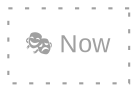 digraph {
    node [fontname="Arial"; fontsize="12";];
    edge [fontname="Arial"; fontsize="12";];
    bgcolor="transparent";
    comment=" ";
    fontname="Arial";
    fontsize="12";
    rankdir="TD";
    ranksep="0.5";
    1 [class="event td408927559ee23e3"; color="#A0A0A0FF"; fontcolor="#A0A0A0FF"; id="Z2025-06-15-0"; label=<🎭 Now>; penwidth="1"; shape="box"; style="dotted"; tooltip="Sun Jun 15 2025\n0 Tage bis now\n0 Tage seit 1749945600000";];
}